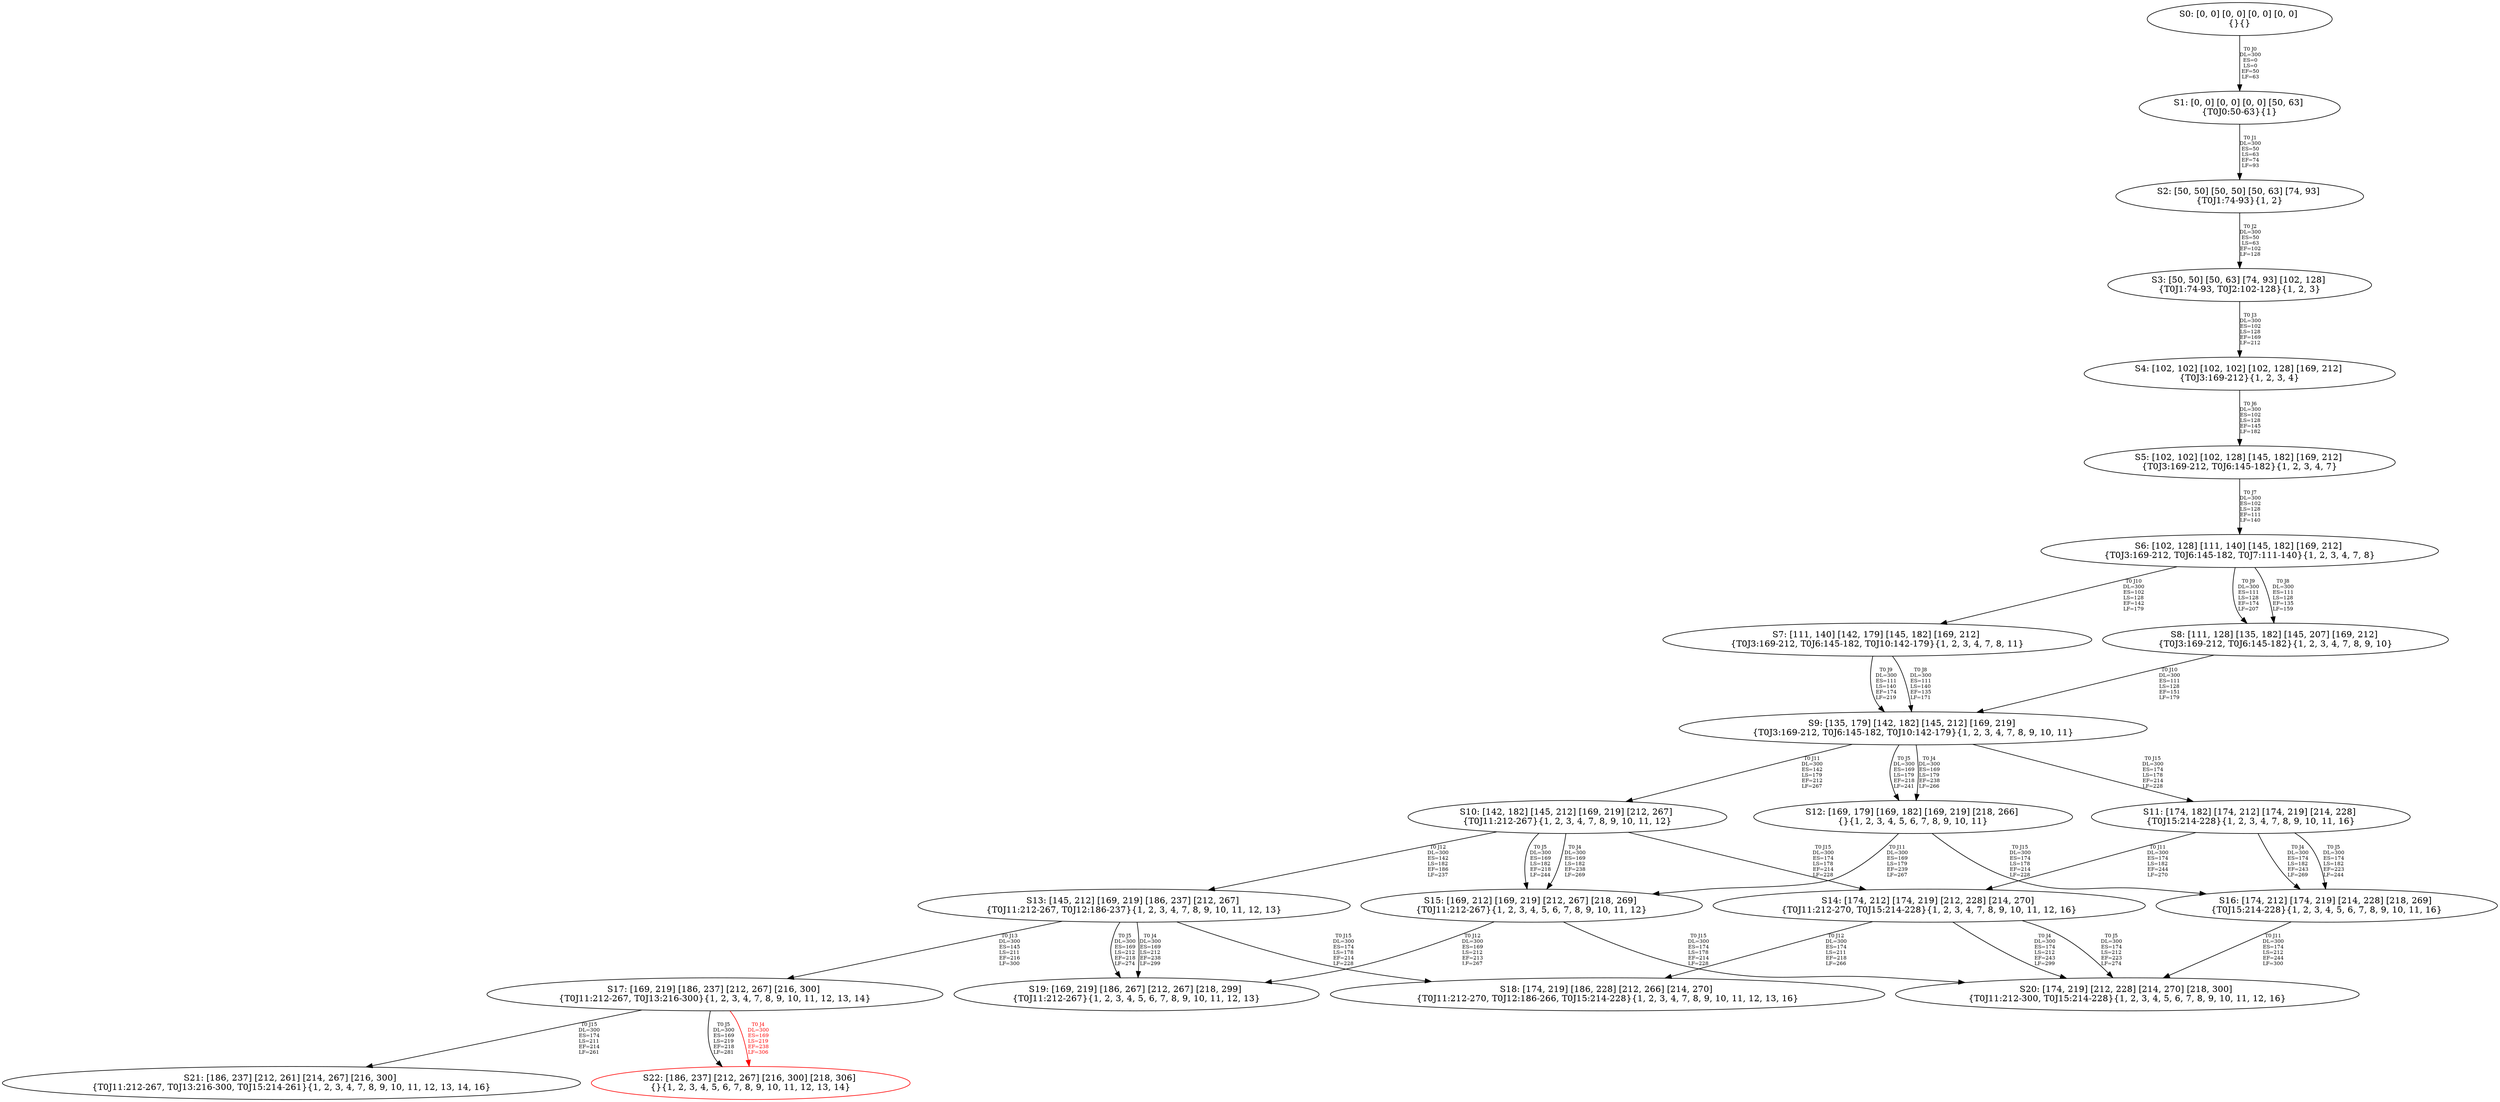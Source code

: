 digraph {
	S0[label="S0: [0, 0] [0, 0] [0, 0] [0, 0] \n{}{}"];
	S1[label="S1: [0, 0] [0, 0] [0, 0] [50, 63] \n{T0J0:50-63}{1}"];
	S2[label="S2: [50, 50] [50, 50] [50, 63] [74, 93] \n{T0J1:74-93}{1, 2}"];
	S3[label="S3: [50, 50] [50, 63] [74, 93] [102, 128] \n{T0J1:74-93, T0J2:102-128}{1, 2, 3}"];
	S4[label="S4: [102, 102] [102, 102] [102, 128] [169, 212] \n{T0J3:169-212}{1, 2, 3, 4}"];
	S5[label="S5: [102, 102] [102, 128] [145, 182] [169, 212] \n{T0J3:169-212, T0J6:145-182}{1, 2, 3, 4, 7}"];
	S6[label="S6: [102, 128] [111, 140] [145, 182] [169, 212] \n{T0J3:169-212, T0J6:145-182, T0J7:111-140}{1, 2, 3, 4, 7, 8}"];
	S7[label="S7: [111, 140] [142, 179] [145, 182] [169, 212] \n{T0J3:169-212, T0J6:145-182, T0J10:142-179}{1, 2, 3, 4, 7, 8, 11}"];
	S8[label="S8: [111, 128] [135, 182] [145, 207] [169, 212] \n{T0J3:169-212, T0J6:145-182}{1, 2, 3, 4, 7, 8, 9, 10}"];
	S9[label="S9: [135, 179] [142, 182] [145, 212] [169, 219] \n{T0J3:169-212, T0J6:145-182, T0J10:142-179}{1, 2, 3, 4, 7, 8, 9, 10, 11}"];
	S10[label="S10: [142, 182] [145, 212] [169, 219] [212, 267] \n{T0J11:212-267}{1, 2, 3, 4, 7, 8, 9, 10, 11, 12}"];
	S11[label="S11: [174, 182] [174, 212] [174, 219] [214, 228] \n{T0J15:214-228}{1, 2, 3, 4, 7, 8, 9, 10, 11, 16}"];
	S12[label="S12: [169, 179] [169, 182] [169, 219] [218, 266] \n{}{1, 2, 3, 4, 5, 6, 7, 8, 9, 10, 11}"];
	S13[label="S13: [145, 212] [169, 219] [186, 237] [212, 267] \n{T0J11:212-267, T0J12:186-237}{1, 2, 3, 4, 7, 8, 9, 10, 11, 12, 13}"];
	S14[label="S14: [174, 212] [174, 219] [212, 228] [214, 270] \n{T0J11:212-270, T0J15:214-228}{1, 2, 3, 4, 7, 8, 9, 10, 11, 12, 16}"];
	S15[label="S15: [169, 212] [169, 219] [212, 267] [218, 269] \n{T0J11:212-267}{1, 2, 3, 4, 5, 6, 7, 8, 9, 10, 11, 12}"];
	S16[label="S16: [174, 212] [174, 219] [214, 228] [218, 269] \n{T0J15:214-228}{1, 2, 3, 4, 5, 6, 7, 8, 9, 10, 11, 16}"];
	S17[label="S17: [169, 219] [186, 237] [212, 267] [216, 300] \n{T0J11:212-267, T0J13:216-300}{1, 2, 3, 4, 7, 8, 9, 10, 11, 12, 13, 14}"];
	S18[label="S18: [174, 219] [186, 228] [212, 266] [214, 270] \n{T0J11:212-270, T0J12:186-266, T0J15:214-228}{1, 2, 3, 4, 7, 8, 9, 10, 11, 12, 13, 16}"];
	S19[label="S19: [169, 219] [186, 267] [212, 267] [218, 299] \n{T0J11:212-267}{1, 2, 3, 4, 5, 6, 7, 8, 9, 10, 11, 12, 13}"];
	S20[label="S20: [174, 219] [212, 228] [214, 270] [218, 300] \n{T0J11:212-300, T0J15:214-228}{1, 2, 3, 4, 5, 6, 7, 8, 9, 10, 11, 12, 16}"];
	S21[label="S21: [186, 237] [212, 261] [214, 267] [216, 300] \n{T0J11:212-267, T0J13:216-300, T0J15:214-261}{1, 2, 3, 4, 7, 8, 9, 10, 11, 12, 13, 14, 16}"];
	S22[label="S22: [186, 237] [212, 267] [216, 300] [218, 306] \n{}{1, 2, 3, 4, 5, 6, 7, 8, 9, 10, 11, 12, 13, 14}"];
	S0 -> S1[label="T0 J0\nDL=300\nES=0\nLS=0\nEF=50\nLF=63",fontsize=8];
	S1 -> S2[label="T0 J1\nDL=300\nES=50\nLS=63\nEF=74\nLF=93",fontsize=8];
	S2 -> S3[label="T0 J2\nDL=300\nES=50\nLS=63\nEF=102\nLF=128",fontsize=8];
	S3 -> S4[label="T0 J3\nDL=300\nES=102\nLS=128\nEF=169\nLF=212",fontsize=8];
	S4 -> S5[label="T0 J6\nDL=300\nES=102\nLS=128\nEF=145\nLF=182",fontsize=8];
	S5 -> S6[label="T0 J7\nDL=300\nES=102\nLS=128\nEF=111\nLF=140",fontsize=8];
	S6 -> S8[label="T0 J8\nDL=300\nES=111\nLS=128\nEF=135\nLF=159",fontsize=8];
	S6 -> S8[label="T0 J9\nDL=300\nES=111\nLS=128\nEF=174\nLF=207",fontsize=8];
	S6 -> S7[label="T0 J10\nDL=300\nES=102\nLS=128\nEF=142\nLF=179",fontsize=8];
	S7 -> S9[label="T0 J8\nDL=300\nES=111\nLS=140\nEF=135\nLF=171",fontsize=8];
	S7 -> S9[label="T0 J9\nDL=300\nES=111\nLS=140\nEF=174\nLF=219",fontsize=8];
	S8 -> S9[label="T0 J10\nDL=300\nES=111\nLS=128\nEF=151\nLF=179",fontsize=8];
	S9 -> S12[label="T0 J4\nDL=300\nES=169\nLS=179\nEF=238\nLF=266",fontsize=8];
	S9 -> S12[label="T0 J5\nDL=300\nES=169\nLS=179\nEF=218\nLF=241",fontsize=8];
	S9 -> S10[label="T0 J11\nDL=300\nES=142\nLS=179\nEF=212\nLF=267",fontsize=8];
	S9 -> S11[label="T0 J15\nDL=300\nES=174\nLS=178\nEF=214\nLF=228",fontsize=8];
	S10 -> S15[label="T0 J4\nDL=300\nES=169\nLS=182\nEF=238\nLF=269",fontsize=8];
	S10 -> S15[label="T0 J5\nDL=300\nES=169\nLS=182\nEF=218\nLF=244",fontsize=8];
	S10 -> S13[label="T0 J12\nDL=300\nES=142\nLS=182\nEF=186\nLF=237",fontsize=8];
	S10 -> S14[label="T0 J15\nDL=300\nES=174\nLS=178\nEF=214\nLF=228",fontsize=8];
	S11 -> S16[label="T0 J4\nDL=300\nES=174\nLS=182\nEF=243\nLF=269",fontsize=8];
	S11 -> S16[label="T0 J5\nDL=300\nES=174\nLS=182\nEF=223\nLF=244",fontsize=8];
	S11 -> S14[label="T0 J11\nDL=300\nES=174\nLS=182\nEF=244\nLF=270",fontsize=8];
	S12 -> S15[label="T0 J11\nDL=300\nES=169\nLS=179\nEF=239\nLF=267",fontsize=8];
	S12 -> S16[label="T0 J15\nDL=300\nES=174\nLS=178\nEF=214\nLF=228",fontsize=8];
	S13 -> S19[label="T0 J4\nDL=300\nES=169\nLS=212\nEF=238\nLF=299",fontsize=8];
	S13 -> S19[label="T0 J5\nDL=300\nES=169\nLS=212\nEF=218\nLF=274",fontsize=8];
	S13 -> S17[label="T0 J13\nDL=300\nES=145\nLS=211\nEF=216\nLF=300",fontsize=8];
	S13 -> S18[label="T0 J15\nDL=300\nES=174\nLS=178\nEF=214\nLF=228",fontsize=8];
	S14 -> S20[label="T0 J4\nDL=300\nES=174\nLS=212\nEF=243\nLF=299",fontsize=8];
	S14 -> S20[label="T0 J5\nDL=300\nES=174\nLS=212\nEF=223\nLF=274",fontsize=8];
	S14 -> S18[label="T0 J12\nDL=300\nES=174\nLS=211\nEF=218\nLF=266",fontsize=8];
	S15 -> S19[label="T0 J12\nDL=300\nES=169\nLS=212\nEF=213\nLF=267",fontsize=8];
	S15 -> S20[label="T0 J15\nDL=300\nES=174\nLS=178\nEF=214\nLF=228",fontsize=8];
	S16 -> S20[label="T0 J11\nDL=300\nES=174\nLS=212\nEF=244\nLF=300",fontsize=8];
	S17 -> S22[label="T0 J4\nDL=300\nES=169\nLS=219\nEF=238\nLF=306",color=Red,fontcolor=Red,fontsize=8];
S22[color=Red];
	S17 -> S22[label="T0 J5\nDL=300\nES=169\nLS=219\nEF=218\nLF=281",fontsize=8];
	S17 -> S21[label="T0 J15\nDL=300\nES=174\nLS=211\nEF=214\nLF=261",fontsize=8];
}
